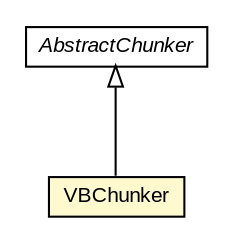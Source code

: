 #!/usr/local/bin/dot
#
# Class diagram 
# Generated by UMLGraph version R5_6-24-gf6e263 (http://www.umlgraph.org/)
#

digraph G {
	edge [fontname="arial",fontsize=10,labelfontname="arial",labelfontsize=10];
	node [fontname="arial",fontsize=10,shape=plaintext];
	nodesep=0.25;
	ranksep=0.5;
	// edu.arizona.biosemantics.semanticmarkup.ling.chunk.AbstractChunker
	c143977 [label=<<table title="edu.arizona.biosemantics.semanticmarkup.ling.chunk.AbstractChunker" border="0" cellborder="1" cellspacing="0" cellpadding="2" port="p" href="../../AbstractChunker.html">
		<tr><td><table border="0" cellspacing="0" cellpadding="1">
<tr><td align="center" balign="center"><font face="arial italic"> AbstractChunker </font></td></tr>
		</table></td></tr>
		</table>>, URL="../../AbstractChunker.html", fontname="arial", fontcolor="black", fontsize=10.0];
	// edu.arizona.biosemantics.semanticmarkup.ling.chunk.lib.chunker.VBChunker
	c143982 [label=<<table title="edu.arizona.biosemantics.semanticmarkup.ling.chunk.lib.chunker.VBChunker" border="0" cellborder="1" cellspacing="0" cellpadding="2" port="p" bgcolor="lemonChiffon" href="./VBChunker.html">
		<tr><td><table border="0" cellspacing="0" cellpadding="1">
<tr><td align="center" balign="center"> VBChunker </td></tr>
		</table></td></tr>
		</table>>, URL="./VBChunker.html", fontname="arial", fontcolor="black", fontsize=10.0];
	//edu.arizona.biosemantics.semanticmarkup.ling.chunk.lib.chunker.VBChunker extends edu.arizona.biosemantics.semanticmarkup.ling.chunk.AbstractChunker
	c143977:p -> c143982:p [dir=back,arrowtail=empty];
}

